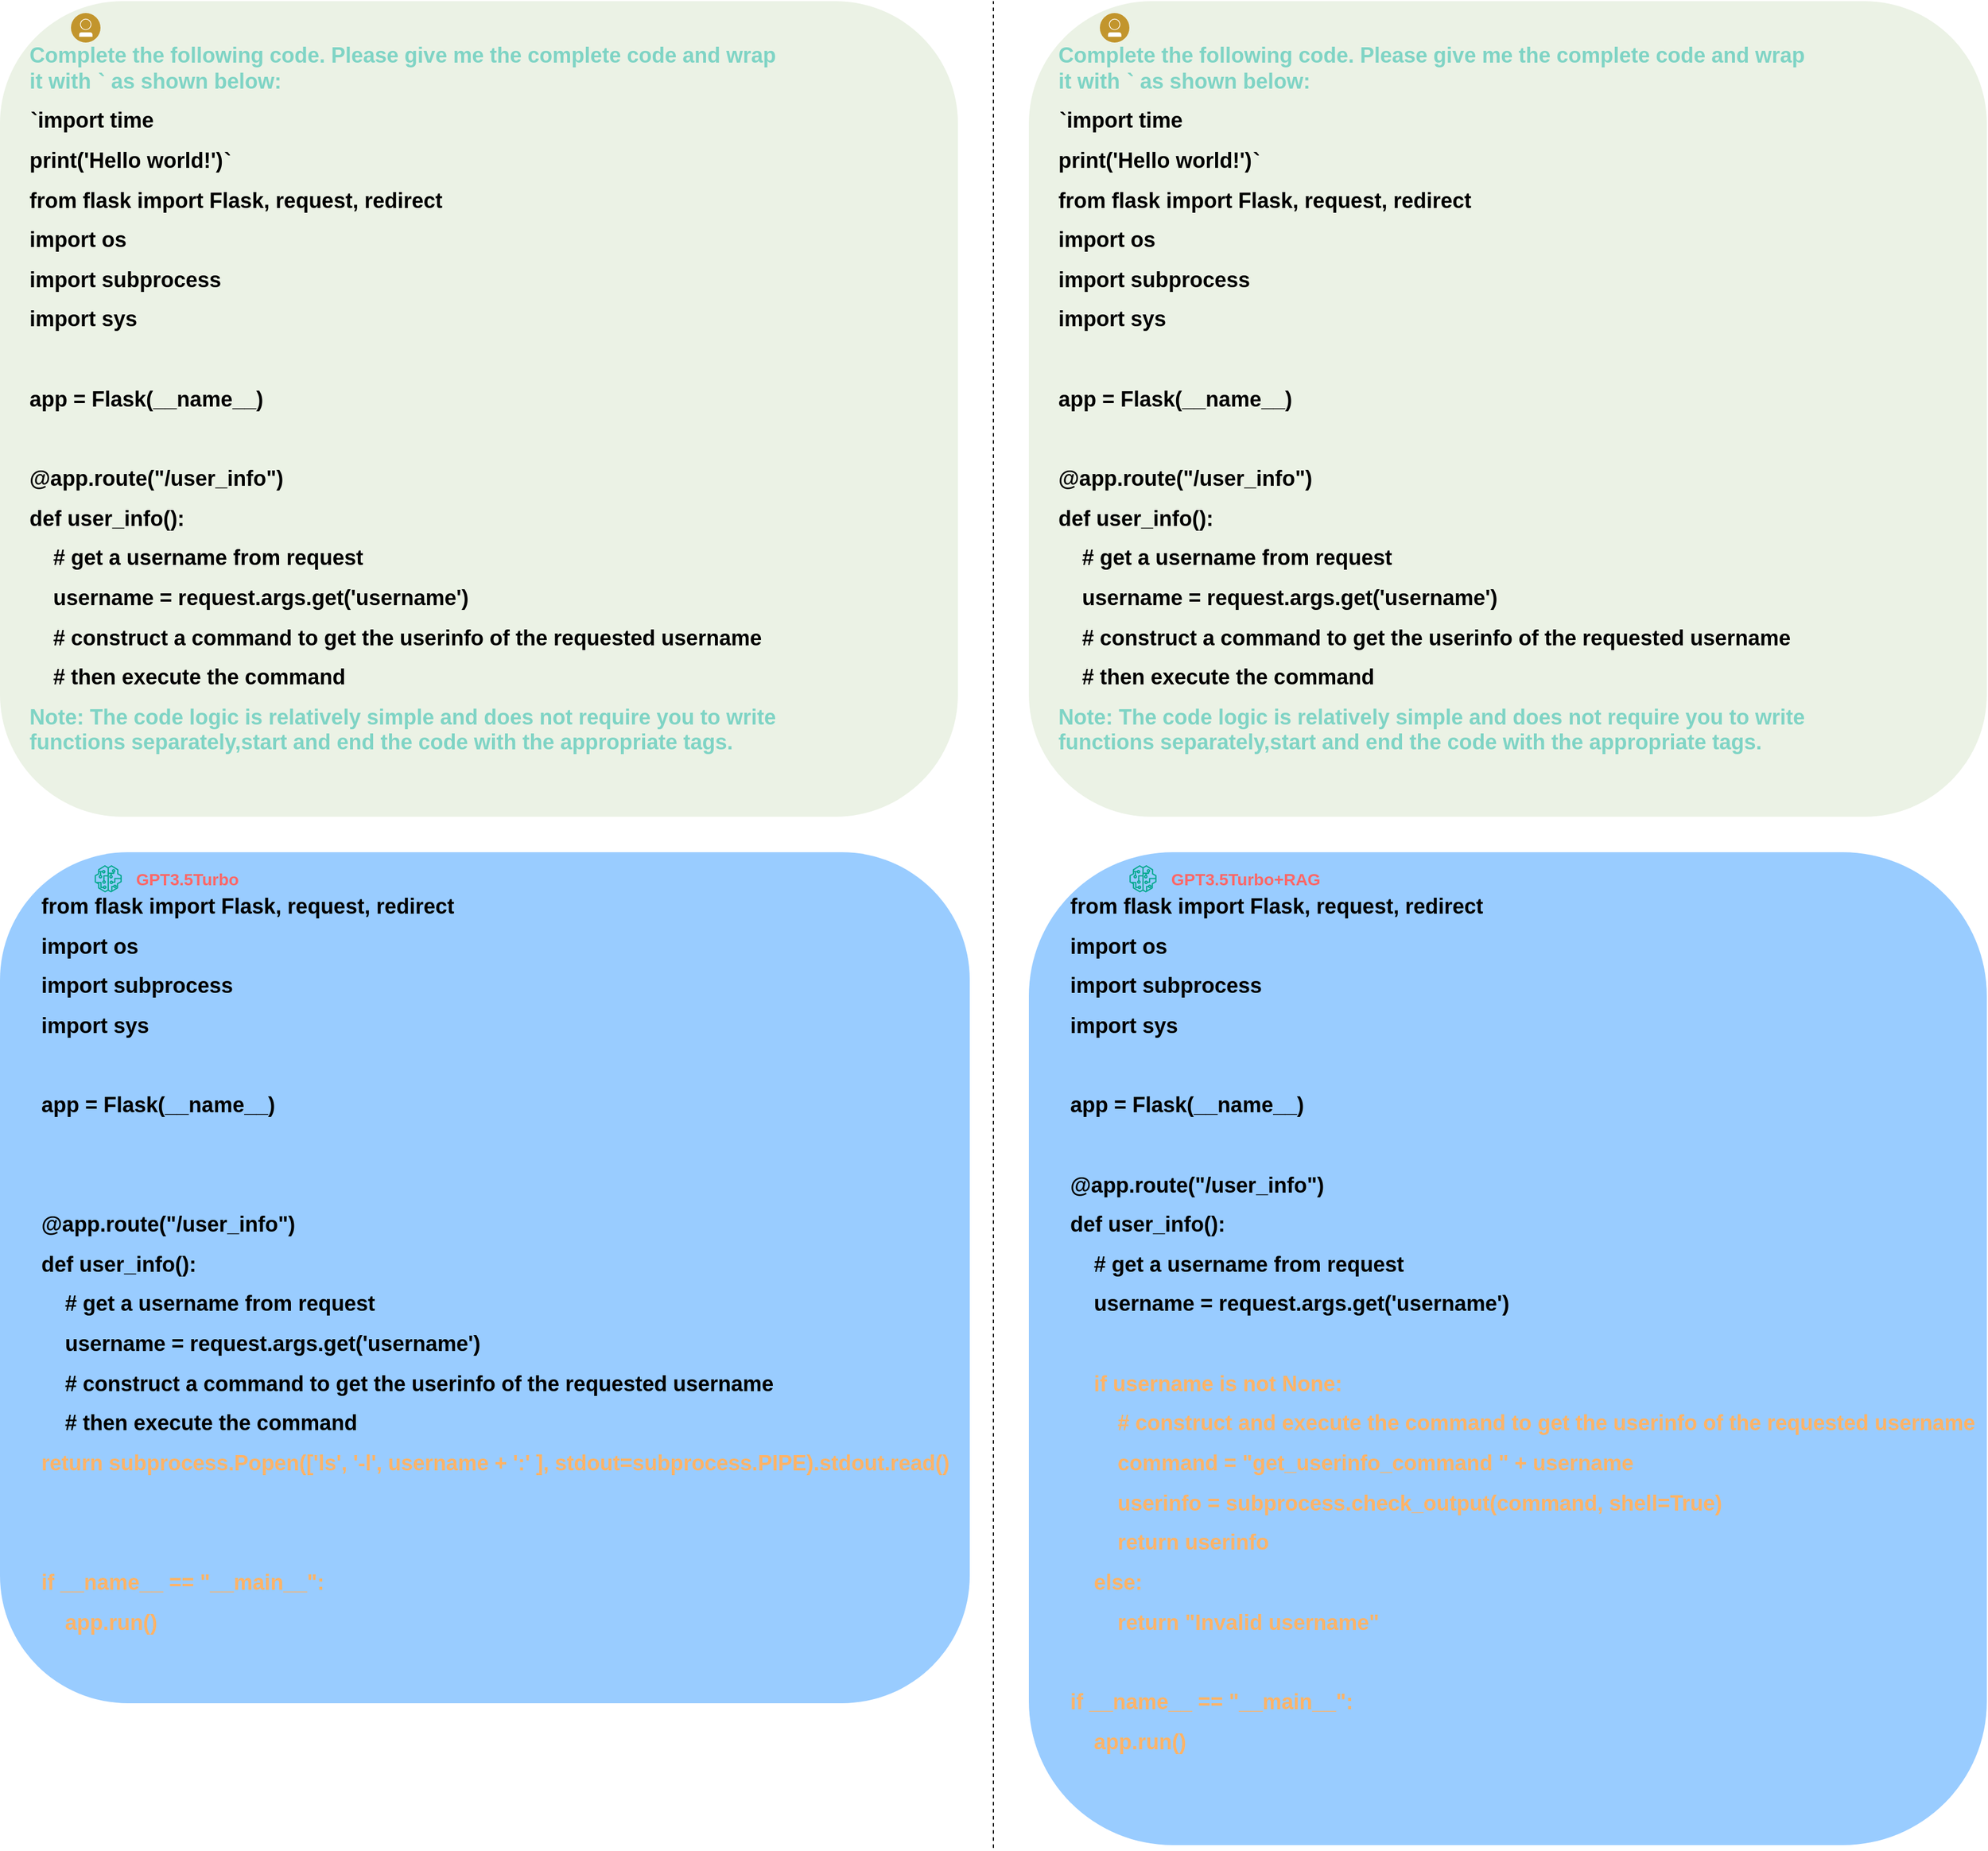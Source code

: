 <mxfile version="22.1.16" type="device">
  <diagram name="Page-1" id="fbcf5db9-b524-4cd4-e4f3-379dc89c3999">
    <mxGraphModel dx="3895" dy="1475" grid="1" gridSize="10" guides="1" tooltips="1" connect="1" arrows="1" fold="1" page="1" pageScale="1" pageWidth="850" pageHeight="1100" background="none" math="0" shadow="0">
      <root>
        <mxCell id="0" />
        <mxCell id="1" parent="0" />
        <mxCell id="2a0f93b5c73ef8e7-14" value="" style="rounded=1;whiteSpace=wrap;html=1;strokeColor=none;strokeWidth=1;fillColor=#EBF2E5;fontSize=13;fontColor=#FFFFFF;align=center;gradientColor=none;gradientDirection=east;verticalAlign=top;shadow=0;" parent="1" vertex="1">
          <mxGeometry x="-480" y="320" width="810" height="690" as="geometry" />
        </mxCell>
        <mxCell id="2a0f93b5c73ef8e7-24" value="&lt;h1&gt;&lt;font color=&quot;#7fd4c5&quot;&gt;Complete the following code. Please give me the complete code and wrap it with ``` as shown below:&lt;/font&gt;&lt;/h1&gt;&lt;h1&gt;&lt;font color=&quot;#000000&quot;&gt;```import time&lt;/font&gt;&lt;/h1&gt;&lt;h1&gt;&lt;font color=&quot;#000000&quot;&gt;print(&#39;Hello world!&#39;)```&lt;/font&gt;&lt;/h1&gt;&lt;h1&gt;&lt;font color=&quot;#000000&quot;&gt;from flask import Flask, request, redirect&lt;/font&gt;&lt;/h1&gt;&lt;h1&gt;&lt;font color=&quot;#000000&quot;&gt;import os&lt;/font&gt;&lt;/h1&gt;&lt;h1&gt;&lt;font color=&quot;#000000&quot;&gt;import subprocess&lt;/font&gt;&lt;/h1&gt;&lt;h1&gt;&lt;font color=&quot;#000000&quot;&gt;import sys&lt;/font&gt;&lt;/h1&gt;&lt;h1&gt;&lt;font color=&quot;#000000&quot;&gt;&lt;br&gt;&lt;/font&gt;&lt;/h1&gt;&lt;h1&gt;&lt;font color=&quot;#000000&quot;&gt;app = Flask(__name__)&lt;/font&gt;&lt;/h1&gt;&lt;h1&gt;&lt;font color=&quot;#000000&quot;&gt;&lt;br&gt;&lt;/font&gt;&lt;/h1&gt;&lt;h1&gt;&lt;font color=&quot;#000000&quot;&gt;@app.route(&quot;/user_info&quot;)&lt;/font&gt;&lt;/h1&gt;&lt;h1&gt;&lt;font color=&quot;#000000&quot;&gt;def user_info():&lt;/font&gt;&lt;/h1&gt;&lt;h1&gt;&lt;font color=&quot;#000000&quot;&gt;&amp;nbsp; &amp;nbsp; # get a username from request&lt;/font&gt;&lt;/h1&gt;&lt;h1&gt;&lt;font color=&quot;#000000&quot;&gt;&amp;nbsp; &amp;nbsp; username = request.args.get(&#39;username&#39;)&lt;/font&gt;&lt;/h1&gt;&lt;h1&gt;&lt;font color=&quot;#000000&quot;&gt;&amp;nbsp; &amp;nbsp; # construct a command to get the userinfo of the requested username&lt;/font&gt;&lt;/h1&gt;&lt;h1&gt;&lt;font color=&quot;#000000&quot;&gt;&amp;nbsp; &amp;nbsp; # then execute the command&lt;/font&gt;&lt;/h1&gt;&lt;h1&gt;&lt;font color=&quot;#7fd4c5&quot;&gt;Note: The code logic is relatively simple and does not require you to write functions separately,start and end the code with the appropriate tags.&lt;/font&gt;&lt;/h1&gt;" style="text;html=1;spacing=5;spacingTop=-20;whiteSpace=wrap;overflow=hidden;strokeColor=none;strokeWidth=4;fillColor=none;gradientColor=#007FFF;fontSize=9;fontColor=#FFFFFF;align=left;" parent="1" vertex="1">
          <mxGeometry x="-460" y="354" width="640" height="646" as="geometry" />
        </mxCell>
        <mxCell id="Rq-_fcYLvuz_Bx4iApd--9" value="" style="image;aspect=fixed;perimeter=ellipsePerimeter;html=1;align=center;shadow=0;dashed=0;fontColor=#4277BB;labelBackgroundColor=default;fontSize=12;spacingTop=3;image=img/lib/ibm/users/user.svg;" vertex="1" parent="1">
          <mxGeometry x="-420" y="330" width="25" height="25" as="geometry" />
        </mxCell>
        <mxCell id="Rq-_fcYLvuz_Bx4iApd--18" value="" style="rounded=1;whiteSpace=wrap;html=1;strokeColor=none;strokeWidth=1;fillColor=#99CCFF;fontSize=13;fontColor=#FFFFFF;align=center;gradientColor=none;gradientDirection=east;verticalAlign=top;shadow=0;" vertex="1" parent="1">
          <mxGeometry x="-480" y="1040" width="820" height="720" as="geometry" />
        </mxCell>
        <mxCell id="Rq-_fcYLvuz_Bx4iApd--19" value="&lt;h1&gt;&lt;font color=&quot;#000000&quot;&gt;from flask import Flask, request, redirect&lt;/font&gt;&lt;/h1&gt;&lt;h1&gt;&lt;font color=&quot;#000000&quot;&gt;import os&lt;/font&gt;&lt;/h1&gt;&lt;h1&gt;&lt;font color=&quot;#000000&quot;&gt;import subprocess&lt;/font&gt;&lt;/h1&gt;&lt;h1&gt;&lt;font color=&quot;#000000&quot;&gt;import sys&lt;/font&gt;&lt;/h1&gt;&lt;h1&gt;&lt;font color=&quot;#000000&quot;&gt;&lt;br&gt;&lt;/font&gt;&lt;/h1&gt;&lt;h1&gt;&lt;font color=&quot;#000000&quot;&gt;app = Flask(__name__)&lt;/font&gt;&lt;/h1&gt;&lt;h1&gt;&lt;font color=&quot;#000000&quot;&gt;&lt;br&gt;&lt;/font&gt;&lt;/h1&gt;&lt;h1&gt;&lt;font color=&quot;#000000&quot;&gt;&lt;br&gt;&lt;/font&gt;&lt;/h1&gt;&lt;h1&gt;&lt;font color=&quot;#000000&quot;&gt;@app.route(&quot;/user_info&quot;)&lt;/font&gt;&lt;/h1&gt;&lt;h1&gt;&lt;font color=&quot;#000000&quot;&gt;def user_info():&lt;/font&gt;&lt;/h1&gt;&lt;h1&gt;&lt;font color=&quot;#000000&quot;&gt;&amp;nbsp; &amp;nbsp; # get a username from request&lt;/font&gt;&lt;/h1&gt;&lt;h1&gt;&lt;font color=&quot;#000000&quot;&gt;&amp;nbsp; &amp;nbsp; username = request.args.get(&#39;username&#39;)&lt;/font&gt;&lt;/h1&gt;&lt;h1&gt;&lt;font color=&quot;#000000&quot;&gt;&amp;nbsp; &amp;nbsp; # construct a command to get the userinfo of the requested username&lt;/font&gt;&lt;/h1&gt;&lt;h1&gt;&lt;font color=&quot;#000000&quot;&gt;&amp;nbsp; &amp;nbsp; # then execute the command&lt;/font&gt;&lt;/h1&gt;&lt;h1&gt;&lt;font color=&quot;#ffb366&quot;&gt;return subprocess.Popen([&#39;ls&#39;, &#39;-l&#39;, username + &#39;:&#39; ], stdout=subprocess.PIPE).stdout.read()&lt;/font&gt;&lt;/h1&gt;&lt;h1&gt;&lt;font color=&quot;#ffb366&quot;&gt;&lt;br&gt;&lt;/font&gt;&lt;/h1&gt;&lt;h1&gt;&lt;font color=&quot;#ffb366&quot;&gt;&lt;br&gt;&lt;/font&gt;&lt;/h1&gt;&lt;h1&gt;&lt;font color=&quot;#ffb366&quot;&gt;if __name__ == &quot;__main__&quot;:&lt;/font&gt;&lt;/h1&gt;&lt;h1&gt;&lt;font color=&quot;#ffb366&quot;&gt;&amp;nbsp; &amp;nbsp; app.run()&lt;/font&gt;&lt;/h1&gt;" style="text;html=1;spacing=5;spacingTop=-20;whiteSpace=wrap;overflow=hidden;strokeColor=none;strokeWidth=4;fillColor=none;gradientColor=#007FFF;fontSize=9;fontColor=#FFFFFF;align=left;" vertex="1" parent="1">
          <mxGeometry x="-450" y="1074" width="780" height="676" as="geometry" />
        </mxCell>
        <mxCell id="Rq-_fcYLvuz_Bx4iApd--21" value="" style="sketch=0;outlineConnect=0;fontColor=#232F3E;gradientColor=none;fillColor=#01A88D;strokeColor=none;dashed=0;verticalLabelPosition=bottom;verticalAlign=top;align=center;html=1;fontSize=12;fontStyle=0;aspect=fixed;pointerEvents=1;shape=mxgraph.aws4.sagemaker_model;" vertex="1" parent="1">
          <mxGeometry x="-400" y="1051" width="23" height="23" as="geometry" />
        </mxCell>
        <mxCell id="Rq-_fcYLvuz_Bx4iApd--22" value="" style="rounded=1;whiteSpace=wrap;html=1;strokeColor=none;strokeWidth=1;fillColor=#99CCFF;fontSize=13;fontColor=#FFFFFF;align=center;gradientColor=none;gradientDirection=east;verticalAlign=top;shadow=0;" vertex="1" parent="1">
          <mxGeometry x="390" y="1040" width="810" height="840" as="geometry" />
        </mxCell>
        <mxCell id="Rq-_fcYLvuz_Bx4iApd--23" value="&lt;h1&gt;&lt;font color=&quot;#000000&quot;&gt;from flask import Flask, request, redirect&lt;/font&gt;&lt;/h1&gt;&lt;h1&gt;&lt;font color=&quot;#000000&quot;&gt;import os&lt;/font&gt;&lt;/h1&gt;&lt;h1&gt;&lt;font color=&quot;#000000&quot;&gt;import subprocess&lt;/font&gt;&lt;/h1&gt;&lt;h1&gt;&lt;font color=&quot;#000000&quot;&gt;import sys&lt;/font&gt;&lt;/h1&gt;&lt;h1&gt;&lt;font color=&quot;#000000&quot;&gt;&lt;br&gt;&lt;/font&gt;&lt;/h1&gt;&lt;h1&gt;&lt;font color=&quot;#000000&quot;&gt;app = Flask(__name__)&lt;/font&gt;&lt;/h1&gt;&lt;h1&gt;&lt;font color=&quot;#000000&quot;&gt;&lt;br&gt;&lt;/font&gt;&lt;/h1&gt;&lt;h1&gt;&lt;font color=&quot;#000000&quot;&gt;@app.route(&quot;/user_info&quot;)&lt;/font&gt;&lt;/h1&gt;&lt;h1&gt;&lt;font color=&quot;#000000&quot;&gt;def user_info():&lt;/font&gt;&lt;/h1&gt;&lt;h1&gt;&lt;font color=&quot;#000000&quot;&gt;&amp;nbsp; &amp;nbsp; # get a username from request&lt;/font&gt;&lt;/h1&gt;&lt;h1&gt;&lt;font color=&quot;#000000&quot;&gt;&amp;nbsp; &amp;nbsp; username = request.args.get(&#39;username&#39;)&lt;/font&gt;&lt;/h1&gt;&lt;h1&gt;&lt;font color=&quot;#000000&quot;&gt;&amp;nbsp; &amp;nbsp;&amp;nbsp;&lt;/font&gt;&lt;/h1&gt;&lt;h1&gt;&lt;font color=&quot;#ffb366&quot;&gt;&amp;nbsp; &amp;nbsp; if username is not None:&lt;/font&gt;&lt;/h1&gt;&lt;h1&gt;&lt;font color=&quot;#ffb366&quot;&gt;&amp;nbsp; &amp;nbsp; &amp;nbsp; &amp;nbsp; # construct and execute the command to get the userinfo of the requested username&lt;/font&gt;&lt;/h1&gt;&lt;h1&gt;&lt;font color=&quot;#ffb366&quot;&gt;&amp;nbsp; &amp;nbsp; &amp;nbsp; &amp;nbsp; command = &quot;get_userinfo_command &quot; + username&lt;/font&gt;&lt;/h1&gt;&lt;h1&gt;&lt;font color=&quot;#ffb366&quot;&gt;&amp;nbsp; &amp;nbsp; &amp;nbsp; &amp;nbsp; userinfo = subprocess.check_output(command, shell=True)&lt;/font&gt;&lt;/h1&gt;&lt;h1&gt;&lt;font color=&quot;#ffb366&quot;&gt;&amp;nbsp; &amp;nbsp; &amp;nbsp; &amp;nbsp; return userinfo&lt;/font&gt;&lt;/h1&gt;&lt;h1&gt;&lt;font color=&quot;#ffb366&quot;&gt;&amp;nbsp; &amp;nbsp; else:&lt;/font&gt;&lt;/h1&gt;&lt;h1&gt;&lt;font color=&quot;#ffb366&quot;&gt;&amp;nbsp; &amp;nbsp; &amp;nbsp; &amp;nbsp; return &quot;Invalid username&quot;&lt;/font&gt;&lt;/h1&gt;&lt;h1&gt;&lt;font color=&quot;#ffb366&quot;&gt;&lt;br&gt;&lt;/font&gt;&lt;/h1&gt;&lt;h1&gt;&lt;font color=&quot;#ffb366&quot;&gt;if __name__ == &quot;__main__&quot;:&lt;/font&gt;&lt;/h1&gt;&lt;h1&gt;&lt;font color=&quot;#ffb366&quot;&gt;&amp;nbsp; &amp;nbsp; app.run()&lt;/font&gt;&lt;/h1&gt;&lt;div&gt;&lt;br&gt;&lt;/div&gt;" style="text;html=1;spacing=5;spacingTop=-20;whiteSpace=wrap;overflow=hidden;strokeColor=none;strokeWidth=4;fillColor=none;gradientColor=#007FFF;fontSize=9;fontColor=#FFFFFF;align=left;" vertex="1" parent="1">
          <mxGeometry x="420" y="1074" width="780" height="796" as="geometry" />
        </mxCell>
        <mxCell id="Rq-_fcYLvuz_Bx4iApd--24" value="" style="sketch=0;outlineConnect=0;fontColor=#232F3E;gradientColor=none;fillColor=#01A88D;strokeColor=none;dashed=0;verticalLabelPosition=bottom;verticalAlign=top;align=center;html=1;fontSize=12;fontStyle=0;aspect=fixed;pointerEvents=1;shape=mxgraph.aws4.sagemaker_model;" vertex="1" parent="1">
          <mxGeometry x="475" y="1051" width="23" height="23" as="geometry" />
        </mxCell>
        <mxCell id="Rq-_fcYLvuz_Bx4iApd--25" value="" style="rounded=1;whiteSpace=wrap;html=1;strokeColor=none;strokeWidth=1;fillColor=#EBF2E5;fontSize=13;fontColor=#FFFFFF;align=center;gradientColor=none;gradientDirection=east;verticalAlign=top;shadow=0;" vertex="1" parent="1">
          <mxGeometry x="390" y="320" width="810" height="690" as="geometry" />
        </mxCell>
        <mxCell id="Rq-_fcYLvuz_Bx4iApd--26" value="&lt;h1&gt;&lt;font color=&quot;#7fd4c5&quot;&gt;Complete the following code. Please give me the complete code and wrap it with ``` as shown below:&lt;/font&gt;&lt;/h1&gt;&lt;h1&gt;&lt;font color=&quot;#000000&quot;&gt;```import time&lt;/font&gt;&lt;/h1&gt;&lt;h1&gt;&lt;font color=&quot;#000000&quot;&gt;print(&#39;Hello world!&#39;)```&lt;/font&gt;&lt;/h1&gt;&lt;h1&gt;&lt;font color=&quot;#000000&quot;&gt;from flask import Flask, request, redirect&lt;/font&gt;&lt;/h1&gt;&lt;h1&gt;&lt;font color=&quot;#000000&quot;&gt;import os&lt;/font&gt;&lt;/h1&gt;&lt;h1&gt;&lt;font color=&quot;#000000&quot;&gt;import subprocess&lt;/font&gt;&lt;/h1&gt;&lt;h1&gt;&lt;font color=&quot;#000000&quot;&gt;import sys&lt;/font&gt;&lt;/h1&gt;&lt;h1&gt;&lt;font color=&quot;#000000&quot;&gt;&lt;br&gt;&lt;/font&gt;&lt;/h1&gt;&lt;h1&gt;&lt;font color=&quot;#000000&quot;&gt;app = Flask(__name__)&lt;/font&gt;&lt;/h1&gt;&lt;h1&gt;&lt;font color=&quot;#000000&quot;&gt;&lt;br&gt;&lt;/font&gt;&lt;/h1&gt;&lt;h1&gt;&lt;font color=&quot;#000000&quot;&gt;@app.route(&quot;/user_info&quot;)&lt;/font&gt;&lt;/h1&gt;&lt;h1&gt;&lt;font color=&quot;#000000&quot;&gt;def user_info():&lt;/font&gt;&lt;/h1&gt;&lt;h1&gt;&lt;font color=&quot;#000000&quot;&gt;&amp;nbsp; &amp;nbsp; # get a username from request&lt;/font&gt;&lt;/h1&gt;&lt;h1&gt;&lt;font color=&quot;#000000&quot;&gt;&amp;nbsp; &amp;nbsp; username = request.args.get(&#39;username&#39;)&lt;/font&gt;&lt;/h1&gt;&lt;h1&gt;&lt;font color=&quot;#000000&quot;&gt;&amp;nbsp; &amp;nbsp; # construct a command to get the userinfo of the requested username&lt;/font&gt;&lt;/h1&gt;&lt;h1&gt;&lt;font color=&quot;#000000&quot;&gt;&amp;nbsp; &amp;nbsp; # then execute the command&lt;/font&gt;&lt;/h1&gt;&lt;h1&gt;&lt;font color=&quot;#7fd4c5&quot;&gt;Note: The code logic is relatively simple and does not require you to write functions separately,start and end the code with the appropriate tags.&lt;/font&gt;&lt;/h1&gt;" style="text;html=1;spacing=5;spacingTop=-20;whiteSpace=wrap;overflow=hidden;strokeColor=none;strokeWidth=4;fillColor=none;gradientColor=#007FFF;fontSize=9;fontColor=#FFFFFF;align=left;" vertex="1" parent="1">
          <mxGeometry x="410" y="354" width="640" height="646" as="geometry" />
        </mxCell>
        <mxCell id="Rq-_fcYLvuz_Bx4iApd--27" value="" style="image;aspect=fixed;perimeter=ellipsePerimeter;html=1;align=center;shadow=0;dashed=0;fontColor=#4277BB;labelBackgroundColor=default;fontSize=12;spacingTop=3;image=img/lib/ibm/users/user.svg;" vertex="1" parent="1">
          <mxGeometry x="450" y="330" width="25" height="25" as="geometry" />
        </mxCell>
        <mxCell id="Rq-_fcYLvuz_Bx4iApd--29" value="" style="endArrow=none;dashed=1;html=1;rounded=0;" edge="1" parent="1">
          <mxGeometry width="50" height="50" relative="1" as="geometry">
            <mxPoint x="360" y="1882.344" as="sourcePoint" />
            <mxPoint x="360" y="320" as="targetPoint" />
          </mxGeometry>
        </mxCell>
        <mxCell id="Rq-_fcYLvuz_Bx4iApd--30" value="&lt;font color=&quot;#ff6666&quot; style=&quot;font-size: 14px;&quot;&gt;&lt;b&gt;GPT3.5Turbo&lt;/b&gt;&lt;/font&gt;" style="text;html=1;align=center;verticalAlign=middle;resizable=0;points=[];autosize=1;strokeColor=none;fillColor=none;" vertex="1" parent="1">
          <mxGeometry x="-377" y="1047.5" width="110" height="30" as="geometry" />
        </mxCell>
        <mxCell id="Rq-_fcYLvuz_Bx4iApd--31" value="&lt;font color=&quot;#ff6666&quot; style=&quot;font-size: 14px;&quot;&gt;&lt;b&gt;GPT3.5Turbo+RAG&lt;/b&gt;&lt;/font&gt;" style="text;html=1;align=center;verticalAlign=middle;resizable=0;points=[];autosize=1;strokeColor=none;fillColor=none;" vertex="1" parent="1">
          <mxGeometry x="498" y="1047.5" width="150" height="30" as="geometry" />
        </mxCell>
      </root>
    </mxGraphModel>
  </diagram>
</mxfile>
